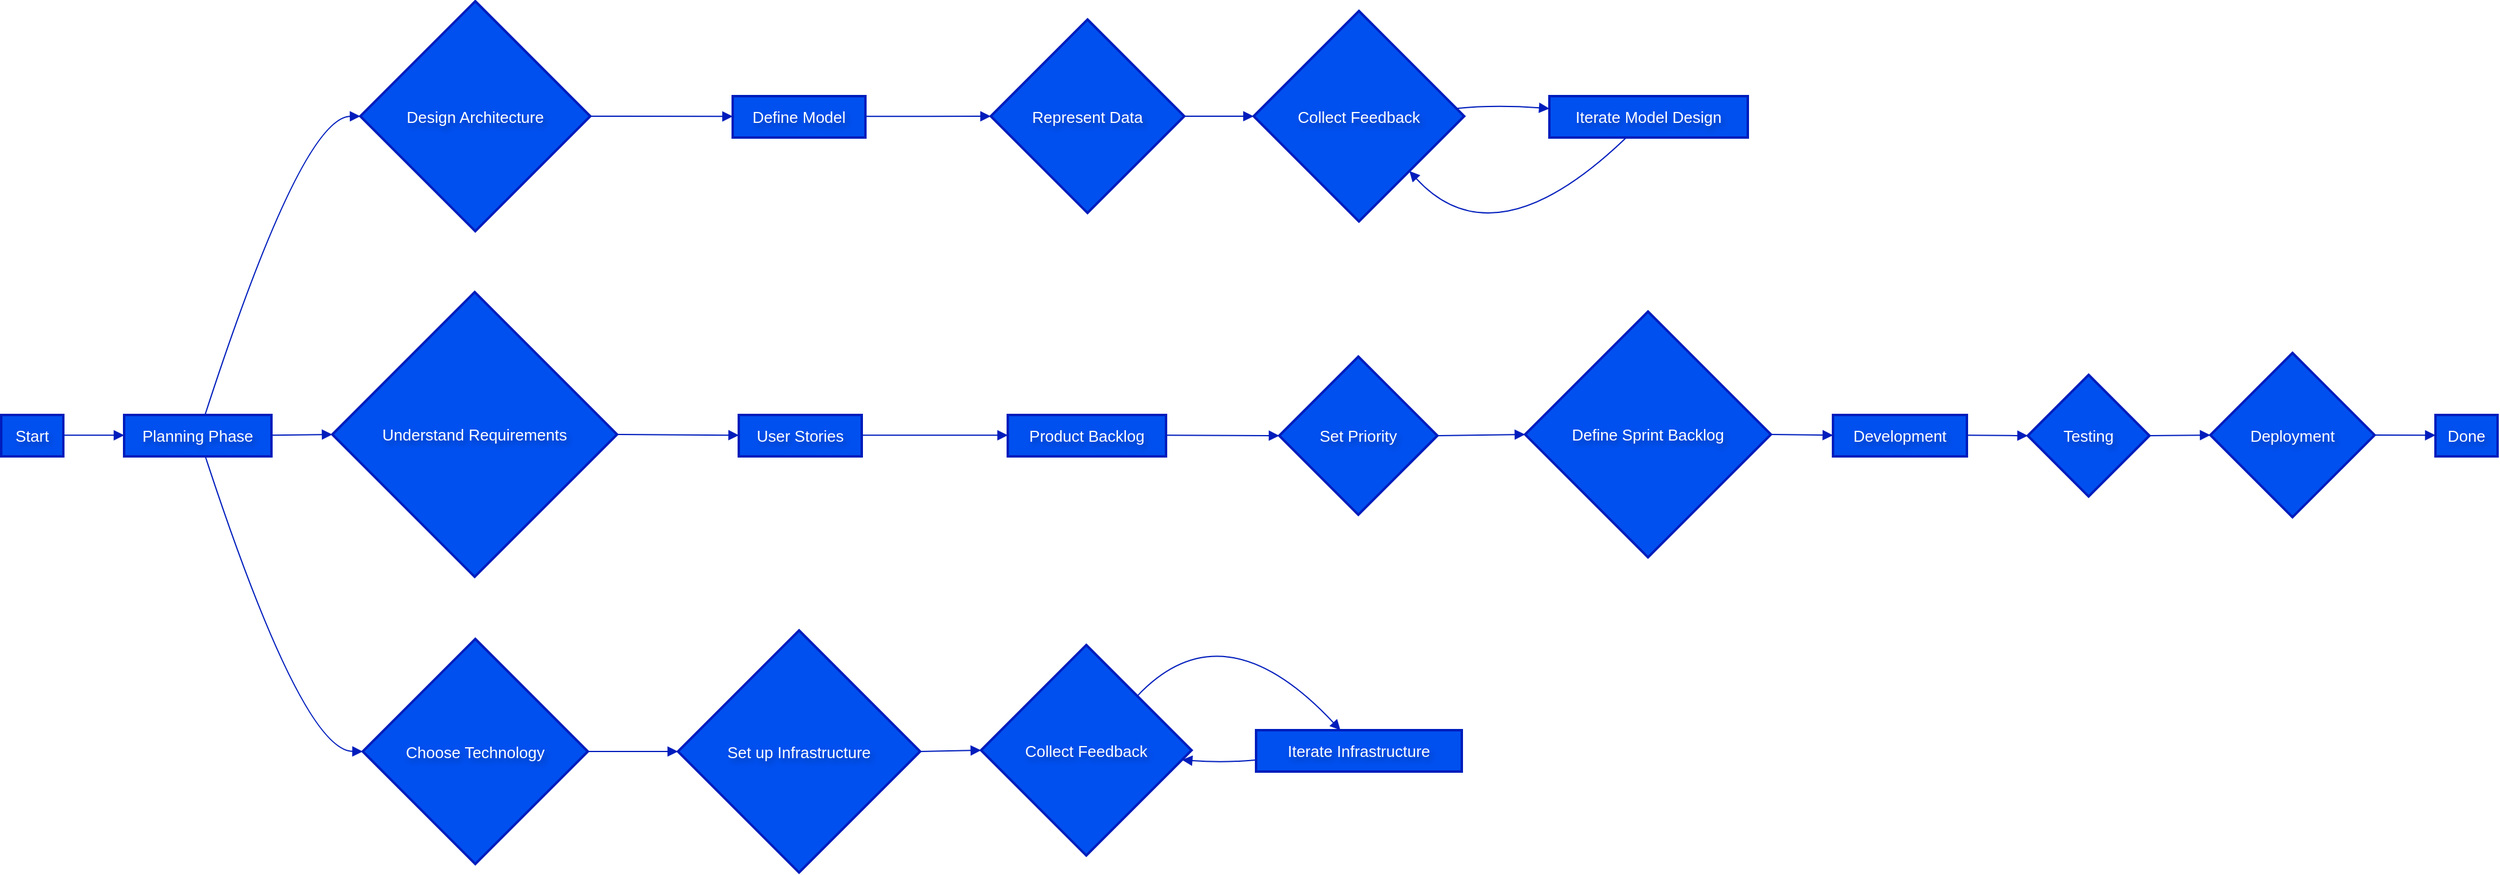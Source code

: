 <mxfile version="24.6.4" type="github">
  <diagram name="Page-1" id="5OKMDSiv68r-Xd4l_7lm">
    <mxGraphModel dx="2096" dy="1787" grid="1" gridSize="10" guides="1" tooltips="1" connect="1" arrows="1" fold="1" page="1" pageScale="1" pageWidth="850" pageHeight="1100" math="0" shadow="0">
      <root>
        <mxCell id="0" />
        <mxCell id="1" parent="0" />
        <mxCell id="2" value="Start" style="whiteSpace=wrap;strokeWidth=2;fillColor=#0050ef;strokeColor=#001DBC;fontColor=#ffffff;fontStyle=0;fontSize=13;textShadow=1;" parent="1" vertex="1">
          <mxGeometry x="-34" y="340" width="51" height="34" as="geometry" />
        </mxCell>
        <mxCell id="3" value="Planning Phase" style="whiteSpace=wrap;strokeWidth=2;fillColor=#0050ef;strokeColor=#001DBC;fontColor=#ffffff;fontStyle=0;fontSize=13;textShadow=1;" parent="1" vertex="1">
          <mxGeometry x="67" y="340" width="121" height="34" as="geometry" />
        </mxCell>
        <mxCell id="4" value="Understand Requirements" style="rhombus;strokeWidth=2;whiteSpace=wrap;fillColor=#0050ef;strokeColor=#001DBC;fontColor=#ffffff;fontStyle=0;fontSize=13;textShadow=1;" parent="1" vertex="1">
          <mxGeometry x="238" y="239" width="234" height="234" as="geometry" />
        </mxCell>
        <mxCell id="5" value="Design Architecture" style="rhombus;strokeWidth=2;whiteSpace=wrap;fillColor=#0050ef;strokeColor=#001DBC;fontColor=#ffffff;fontStyle=0;fontSize=13;textShadow=1;" parent="1" vertex="1">
          <mxGeometry x="261" width="189" height="189" as="geometry" />
        </mxCell>
        <mxCell id="6" value="Choose Technology" style="rhombus;strokeWidth=2;whiteSpace=wrap;fillColor=#0050ef;strokeColor=#001DBC;fontColor=#ffffff;fontStyle=0;fontSize=13;textShadow=1;" parent="1" vertex="1">
          <mxGeometry x="263" y="524" width="185" height="185" as="geometry" />
        </mxCell>
        <mxCell id="7" value="User Stories" style="whiteSpace=wrap;strokeWidth=2;fillColor=#0050ef;strokeColor=#001DBC;fontColor=#ffffff;fontStyle=0;fontSize=13;textShadow=1;" parent="1" vertex="1">
          <mxGeometry x="572" y="340" width="101" height="34" as="geometry" />
        </mxCell>
        <mxCell id="8" value="Product Backlog" style="whiteSpace=wrap;strokeWidth=2;fillColor=#0050ef;strokeColor=#001DBC;fontColor=#ffffff;fontStyle=0;fontSize=13;textShadow=1;" parent="1" vertex="1">
          <mxGeometry x="793" y="340" width="130" height="34" as="geometry" />
        </mxCell>
        <mxCell id="9" value="Set Priority" style="rhombus;strokeWidth=2;whiteSpace=wrap;fillColor=#0050ef;strokeColor=#001DBC;fontColor=#ffffff;fontStyle=0;fontSize=13;textShadow=1;" parent="1" vertex="1">
          <mxGeometry x="1016" y="292" width="130" height="130" as="geometry" />
        </mxCell>
        <mxCell id="10" value="Define Model" style="whiteSpace=wrap;strokeWidth=2;fillColor=#0050ef;strokeColor=#001DBC;fontColor=#ffffff;fontStyle=0;fontSize=13;textShadow=1;" parent="1" vertex="1">
          <mxGeometry x="567" y="78" width="109" height="34" as="geometry" />
        </mxCell>
        <mxCell id="11" value="Represent Data" style="rhombus;strokeWidth=2;whiteSpace=wrap;fillColor=#0050ef;strokeColor=#001DBC;fontColor=#ffffff;fontStyle=0;fontSize=13;textShadow=1;" parent="1" vertex="1">
          <mxGeometry x="779" y="15" width="159" height="159" as="geometry" />
        </mxCell>
        <mxCell id="12" value="Collect Feedback" style="rhombus;strokeWidth=2;whiteSpace=wrap;fillColor=#0050ef;strokeColor=#001DBC;fontColor=#ffffff;fontStyle=0;fontSize=13;textShadow=1;" parent="1" vertex="1">
          <mxGeometry x="995" y="8" width="173" height="173" as="geometry" />
        </mxCell>
        <mxCell id="13" value="Iterate Model Design" style="whiteSpace=wrap;strokeWidth=2;fillColor=#0050ef;strokeColor=#001DBC;fontColor=#ffffff;fontStyle=0;fontSize=13;textShadow=1;" parent="1" vertex="1">
          <mxGeometry x="1238" y="78" width="163" height="34" as="geometry" />
        </mxCell>
        <mxCell id="14" value="Set up Infrastructure" style="rhombus;strokeWidth=2;whiteSpace=wrap;fillColor=#0050ef;strokeColor=#001DBC;fontColor=#ffffff;fontStyle=0;fontSize=13;textShadow=1;" parent="1" vertex="1">
          <mxGeometry x="522" y="517" width="199" height="199" as="geometry" />
        </mxCell>
        <mxCell id="15" value="Collect Feedback" style="rhombus;strokeWidth=2;whiteSpace=wrap;fillColor=#0050ef;strokeColor=#001DBC;fontColor=#ffffff;fontStyle=0;fontSize=13;textShadow=1;" parent="1" vertex="1">
          <mxGeometry x="771" y="529" width="173" height="173" as="geometry" />
        </mxCell>
        <mxCell id="16" value="Iterate Infrastructure" style="whiteSpace=wrap;strokeWidth=2;fillColor=#0050ef;strokeColor=#001DBC;fontColor=#ffffff;fontStyle=0;fontSize=13;textShadow=1;" parent="1" vertex="1">
          <mxGeometry x="997" y="599" width="169" height="34" as="geometry" />
        </mxCell>
        <mxCell id="17" value="Define Sprint Backlog" style="rhombus;strokeWidth=2;whiteSpace=wrap;fillColor=#0050ef;strokeColor=#001DBC;fontColor=#ffffff;fontStyle=0;fontSize=13;textShadow=1;" parent="1" vertex="1">
          <mxGeometry x="1218" y="255" width="202" height="202" as="geometry" />
        </mxCell>
        <mxCell id="18" value="Development" style="whiteSpace=wrap;strokeWidth=2;fillColor=#0050ef;strokeColor=#001DBC;fontColor=#ffffff;fontStyle=0;fontSize=13;textShadow=1;" parent="1" vertex="1">
          <mxGeometry x="1471" y="340" width="110" height="34" as="geometry" />
        </mxCell>
        <mxCell id="19" value="Testing" style="rhombus;strokeWidth=2;whiteSpace=wrap;fillColor=#0050ef;strokeColor=#001DBC;fontColor=#ffffff;fontStyle=0;fontSize=13;textShadow=1;" parent="1" vertex="1">
          <mxGeometry x="1631" y="307" width="100" height="100" as="geometry" />
        </mxCell>
        <mxCell id="20" value="Deployment" style="rhombus;strokeWidth=2;whiteSpace=wrap;fillColor=#0050ef;strokeColor=#001DBC;fontColor=#ffffff;fontStyle=0;fontSize=13;textShadow=1;" parent="1" vertex="1">
          <mxGeometry x="1781" y="289" width="135" height="135" as="geometry" />
        </mxCell>
        <mxCell id="21" value="Done" style="whiteSpace=wrap;strokeWidth=2;fillColor=#0050ef;strokeColor=#001DBC;fontColor=#ffffff;fontStyle=0;fontSize=13;textShadow=1;" parent="1" vertex="1">
          <mxGeometry x="1966" y="340" width="51" height="34" as="geometry" />
        </mxCell>
        <mxCell id="22" value="" style="curved=1;startArrow=none;endArrow=block;exitX=0.99;exitY=0.49;entryX=0;entryY=0.49;fillColor=#0050ef;strokeColor=#001DBC;fontStyle=0;fontSize=13;fontColor=#ffffff;textShadow=1;" parent="1" source="2" target="3" edge="1">
          <mxGeometry relative="1" as="geometry">
            <Array as="points" />
          </mxGeometry>
        </mxCell>
        <mxCell id="23" value="" style="curved=1;startArrow=none;endArrow=block;exitX=1;exitY=0.49;entryX=0;entryY=0.5;fillColor=#0050ef;strokeColor=#001DBC;fontStyle=0;fontSize=13;fontColor=#ffffff;textShadow=1;" parent="1" source="3" target="4" edge="1">
          <mxGeometry relative="1" as="geometry">
            <Array as="points" />
          </mxGeometry>
        </mxCell>
        <mxCell id="24" value="" style="curved=1;startArrow=none;endArrow=block;exitX=0.55;exitY=-0.01;entryX=0;entryY=0.5;fillColor=#0050ef;strokeColor=#001DBC;fontStyle=0;fontSize=13;fontColor=#ffffff;textShadow=1;" parent="1" source="3" target="5" edge="1">
          <mxGeometry relative="1" as="geometry">
            <Array as="points">
              <mxPoint x="213" y="95" />
            </Array>
          </mxGeometry>
        </mxCell>
        <mxCell id="25" value="" style="curved=1;startArrow=none;endArrow=block;exitX=0.55;exitY=0.99;entryX=0;entryY=0.5;fillColor=#0050ef;strokeColor=#001DBC;fontStyle=0;fontSize=13;fontColor=#ffffff;textShadow=1;" parent="1" source="3" target="6" edge="1">
          <mxGeometry relative="1" as="geometry">
            <Array as="points">
              <mxPoint x="213" y="616" />
            </Array>
          </mxGeometry>
        </mxCell>
        <mxCell id="26" value="" style="curved=1;startArrow=none;endArrow=block;exitX=1;exitY=0.5;entryX=0;entryY=0.49;fillColor=#0050ef;strokeColor=#001DBC;fontStyle=0;fontSize=13;fontColor=#ffffff;textShadow=1;" parent="1" source="4" target="7" edge="1">
          <mxGeometry relative="1" as="geometry">
            <Array as="points" />
          </mxGeometry>
        </mxCell>
        <mxCell id="27" value="" style="curved=1;startArrow=none;endArrow=block;exitX=0.99;exitY=0.49;entryX=0;entryY=0.49;fillColor=#0050ef;strokeColor=#001DBC;fontStyle=0;fontSize=13;fontColor=#ffffff;textShadow=1;" parent="1" source="7" target="8" edge="1">
          <mxGeometry relative="1" as="geometry">
            <Array as="points" />
          </mxGeometry>
        </mxCell>
        <mxCell id="28" value="" style="curved=1;startArrow=none;endArrow=block;exitX=1;exitY=0.49;entryX=0;entryY=0.5;fillColor=#0050ef;strokeColor=#001DBC;fontStyle=0;fontSize=13;fontColor=#ffffff;textShadow=1;" parent="1" source="8" target="9" edge="1">
          <mxGeometry relative="1" as="geometry">
            <Array as="points" />
          </mxGeometry>
        </mxCell>
        <mxCell id="29" value="" style="curved=1;startArrow=none;endArrow=block;exitX=1;exitY=0.5;entryX=0;entryY=0.49;fillColor=#0050ef;strokeColor=#001DBC;fontStyle=0;fontSize=13;fontColor=#ffffff;textShadow=1;" parent="1" source="5" target="10" edge="1">
          <mxGeometry relative="1" as="geometry">
            <Array as="points" />
          </mxGeometry>
        </mxCell>
        <mxCell id="30" value="" style="curved=1;startArrow=none;endArrow=block;exitX=1;exitY=0.49;entryX=0;entryY=0.5;fillColor=#0050ef;strokeColor=#001DBC;fontStyle=0;fontSize=13;fontColor=#ffffff;textShadow=1;" parent="1" source="10" target="11" edge="1">
          <mxGeometry relative="1" as="geometry">
            <Array as="points" />
          </mxGeometry>
        </mxCell>
        <mxCell id="31" value="" style="curved=1;startArrow=none;endArrow=block;exitX=1;exitY=0.5;entryX=0;entryY=0.5;fillColor=#0050ef;strokeColor=#001DBC;fontStyle=0;fontSize=13;fontColor=#ffffff;textShadow=1;" parent="1" source="11" target="12" edge="1">
          <mxGeometry relative="1" as="geometry">
            <Array as="points" />
          </mxGeometry>
        </mxCell>
        <mxCell id="32" value="" style="curved=1;startArrow=none;endArrow=block;exitX=1;exitY=0.46;entryX=0;entryY=0.3;fillColor=#0050ef;strokeColor=#001DBC;fontStyle=0;fontSize=13;fontColor=#ffffff;textShadow=1;" parent="1" source="12" target="13" edge="1">
          <mxGeometry relative="1" as="geometry">
            <Array as="points">
              <mxPoint x="1193" y="85" />
            </Array>
          </mxGeometry>
        </mxCell>
        <mxCell id="33" value="" style="curved=1;startArrow=none;endArrow=block;exitX=1;exitY=0.5;entryX=0;entryY=0.5;fillColor=#0050ef;strokeColor=#001DBC;fontStyle=0;fontSize=13;fontColor=#ffffff;textShadow=1;" parent="1" source="6" target="14" edge="1">
          <mxGeometry relative="1" as="geometry">
            <Array as="points" />
          </mxGeometry>
        </mxCell>
        <mxCell id="34" value="" style="curved=1;startArrow=none;endArrow=block;exitX=1;exitY=0.5;entryX=0;entryY=0.5;fillColor=#0050ef;strokeColor=#001DBC;fontStyle=0;fontSize=13;fontColor=#ffffff;textShadow=1;" parent="1" source="14" target="15" edge="1">
          <mxGeometry relative="1" as="geometry">
            <Array as="points" />
          </mxGeometry>
        </mxCell>
        <mxCell id="35" value="" style="curved=1;startArrow=none;endArrow=block;exitX=0.97;exitY=0;entryX=0.41;entryY=0;fillColor=#0050ef;strokeColor=#001DBC;fontStyle=0;fontSize=13;fontColor=#ffffff;textShadow=1;" parent="1" source="15" target="16" edge="1">
          <mxGeometry relative="1" as="geometry">
            <Array as="points">
              <mxPoint x="970" y="496" />
            </Array>
          </mxGeometry>
        </mxCell>
        <mxCell id="36" value="" style="curved=1;startArrow=none;endArrow=block;exitX=1;exitY=0.5;entryX=0;entryY=0.5;fillColor=#0050ef;strokeColor=#001DBC;fontStyle=0;fontSize=13;fontColor=#ffffff;textShadow=1;" parent="1" source="9" target="17" edge="1">
          <mxGeometry relative="1" as="geometry">
            <Array as="points" />
          </mxGeometry>
        </mxCell>
        <mxCell id="37" value="" style="curved=1;startArrow=none;endArrow=block;exitX=1;exitY=0.5;entryX=0;entryY=0.49;fillColor=#0050ef;strokeColor=#001DBC;fontStyle=0;fontSize=13;fontColor=#ffffff;textShadow=1;" parent="1" source="17" target="18" edge="1">
          <mxGeometry relative="1" as="geometry">
            <Array as="points" />
          </mxGeometry>
        </mxCell>
        <mxCell id="38" value="" style="curved=1;startArrow=none;endArrow=block;exitX=1;exitY=0.49;entryX=0;entryY=0.5;fillColor=#0050ef;strokeColor=#001DBC;fontStyle=0;fontSize=13;fontColor=#ffffff;textShadow=1;" parent="1" source="18" target="19" edge="1">
          <mxGeometry relative="1" as="geometry">
            <Array as="points" />
          </mxGeometry>
        </mxCell>
        <mxCell id="39" value="" style="curved=1;startArrow=none;endArrow=block;exitX=1;exitY=0.5;entryX=0;entryY=0.5;fillColor=#0050ef;strokeColor=#001DBC;fontStyle=0;fontSize=13;fontColor=#ffffff;textShadow=1;" parent="1" source="19" target="20" edge="1">
          <mxGeometry relative="1" as="geometry">
            <Array as="points" />
          </mxGeometry>
        </mxCell>
        <mxCell id="40" value="" style="curved=1;startArrow=none;endArrow=block;exitX=0.39;exitY=0.99;entryX=0.96;entryY=1;fillColor=#0050ef;strokeColor=#001DBC;fontStyle=0;fontSize=13;fontColor=#ffffff;textShadow=1;" parent="1" source="13" target="12" edge="1">
          <mxGeometry relative="1" as="geometry">
            <Array as="points">
              <mxPoint x="1193" y="216" />
            </Array>
          </mxGeometry>
        </mxCell>
        <mxCell id="41" value="" style="curved=1;startArrow=none;endArrow=block;exitX=0;exitY=0.72;entryX=1;entryY=0.55;fillColor=#0050ef;strokeColor=#001DBC;fontStyle=0;fontSize=13;fontColor=#ffffff;textShadow=1;" parent="1" source="16" target="15" edge="1">
          <mxGeometry relative="1" as="geometry">
            <Array as="points">
              <mxPoint x="970" y="626" />
            </Array>
          </mxGeometry>
        </mxCell>
        <mxCell id="42" value="" style="curved=1;startArrow=none;endArrow=block;exitX=1;exitY=0.5;entryX=0;entryY=0.49;fillColor=#0050ef;strokeColor=#001DBC;fontStyle=0;fontSize=13;fontColor=#ffffff;textShadow=1;" parent="1" source="20" target="21" edge="1">
          <mxGeometry relative="1" as="geometry">
            <Array as="points" />
          </mxGeometry>
        </mxCell>
      </root>
    </mxGraphModel>
  </diagram>
</mxfile>
